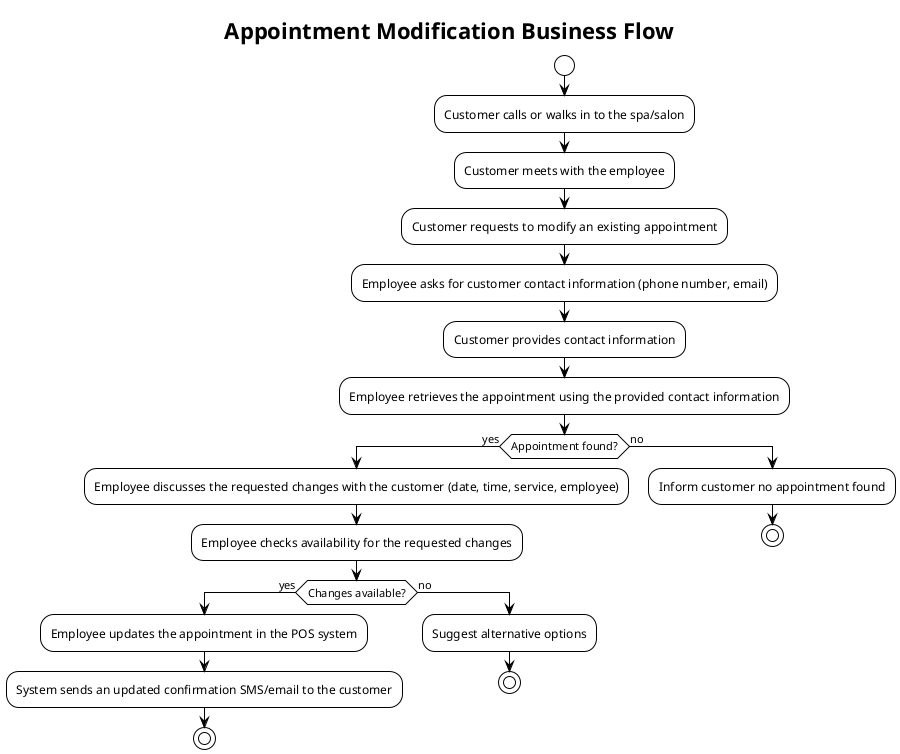 @startuml appointment_modification_flow
!theme plain
title Appointment Modification Business Flow

start
:Customer calls or walks in to the spa/salon;
:Customer meets with the employee;
:Customer requests to modify an existing appointment;
:Employee asks for customer contact information (phone number, email);
:Customer provides contact information;
:Employee retrieves the appointment using the provided contact information;
if (Appointment found?) then (yes)
  :Employee discusses the requested changes with the customer (date, time, service, employee);
  :Employee checks availability for the requested changes;
  if (Changes available?) then (yes)
    :Employee updates the appointment in the POS system;
    :System sends an updated confirmation SMS/email to the customer;
    stop
  else (no)
    :Suggest alternative options;
    stop
  endif
else (no)
  :Inform customer no appointment found;
  stop
endif

@enduml
